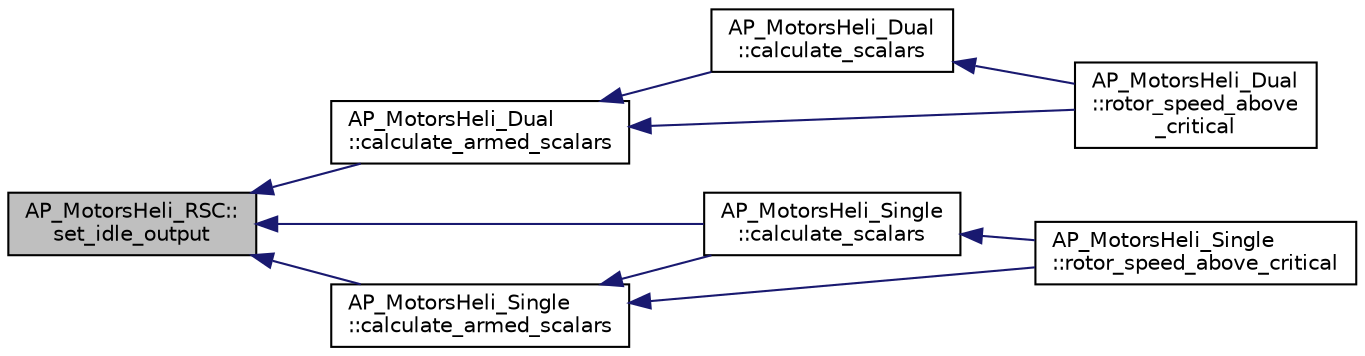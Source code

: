 digraph "AP_MotorsHeli_RSC::set_idle_output"
{
 // INTERACTIVE_SVG=YES
  edge [fontname="Helvetica",fontsize="10",labelfontname="Helvetica",labelfontsize="10"];
  node [fontname="Helvetica",fontsize="10",shape=record];
  rankdir="LR";
  Node1 [label="AP_MotorsHeli_RSC::\lset_idle_output",height=0.2,width=0.4,color="black", fillcolor="grey75", style="filled", fontcolor="black"];
  Node1 -> Node2 [dir="back",color="midnightblue",fontsize="10",style="solid",fontname="Helvetica"];
  Node2 [label="AP_MotorsHeli_Dual\l::calculate_armed_scalars",height=0.2,width=0.4,color="black", fillcolor="white", style="filled",URL="$classAP__MotorsHeli__Dual.html#a6ceac770c46717669afffc50590d93ee"];
  Node2 -> Node3 [dir="back",color="midnightblue",fontsize="10",style="solid",fontname="Helvetica"];
  Node3 [label="AP_MotorsHeli_Dual\l::calculate_scalars",height=0.2,width=0.4,color="black", fillcolor="white", style="filled",URL="$classAP__MotorsHeli__Dual.html#a7112c1b7a86a1080a00dd3c529c17b25"];
  Node3 -> Node4 [dir="back",color="midnightblue",fontsize="10",style="solid",fontname="Helvetica"];
  Node4 [label="AP_MotorsHeli_Dual\l::rotor_speed_above\l_critical",height=0.2,width=0.4,color="black", fillcolor="white", style="filled",URL="$classAP__MotorsHeli__Dual.html#a91ef6ba88a438531ee10f7a0df2d4da0"];
  Node2 -> Node4 [dir="back",color="midnightblue",fontsize="10",style="solid",fontname="Helvetica"];
  Node1 -> Node5 [dir="back",color="midnightblue",fontsize="10",style="solid",fontname="Helvetica"];
  Node5 [label="AP_MotorsHeli_Single\l::calculate_armed_scalars",height=0.2,width=0.4,color="black", fillcolor="white", style="filled",URL="$classAP__MotorsHeli__Single.html#a366dcf3bdb67ab852feca02fa1cc3055"];
  Node5 -> Node6 [dir="back",color="midnightblue",fontsize="10",style="solid",fontname="Helvetica"];
  Node6 [label="AP_MotorsHeli_Single\l::calculate_scalars",height=0.2,width=0.4,color="black", fillcolor="white", style="filled",URL="$classAP__MotorsHeli__Single.html#a7b5237d9ac4b926d7d84e1e34b18ee4f"];
  Node6 -> Node7 [dir="back",color="midnightblue",fontsize="10",style="solid",fontname="Helvetica"];
  Node7 [label="AP_MotorsHeli_Single\l::rotor_speed_above_critical",height=0.2,width=0.4,color="black", fillcolor="white", style="filled",URL="$classAP__MotorsHeli__Single.html#ac58406ec975c076b307c6382064e89b8"];
  Node5 -> Node7 [dir="back",color="midnightblue",fontsize="10",style="solid",fontname="Helvetica"];
  Node1 -> Node6 [dir="back",color="midnightblue",fontsize="10",style="solid",fontname="Helvetica"];
}
